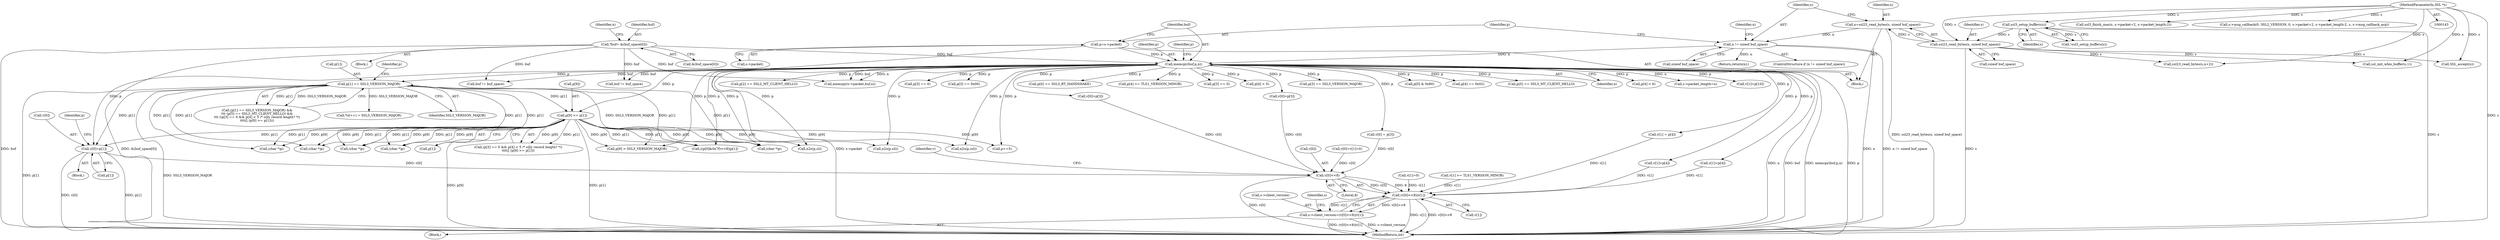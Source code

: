 digraph "0_openssl_b82924741b4bd590da890619be671f4635e46c2b@array" {
"1000413" [label="(Call,v[0]=p[1])"];
"1000382" [label="(Call,p[1] == SSL3_VERSION_MAJOR)"];
"1000211" [label="(Call,memcpy(buf,p,n))"];
"1000148" [label="(Call,*buf= &(buf_space[0]))"];
"1000206" [label="(Call,p=s->packet)"];
"1000200" [label="(Call,n != sizeof buf_space)"];
"1000193" [label="(Call,n=ssl23_read_bytes(s, sizeof buf_space))"];
"1000195" [label="(Call,ssl23_read_bytes(s, sizeof buf_space))"];
"1000190" [label="(Call,ssl3_setup_buffers(s))"];
"1000144" [label="(MethodParameterIn,SSL *s)"];
"1000405" [label="(Call,p[9] >= p[1])"];
"1001050" [label="(Call,v[0]<<8)"];
"1001049" [label="(Call,(v[0]<<8)|v[1])"];
"1001045" [label="(Call,s->client_version=(v[0]<<8)|v[1])"];
"1000241" [label="(Call,v[0]=p[3])"];
"1001049" [label="(Call,(v[0]<<8)|v[1])"];
"1000383" [label="(Call,p[1])"];
"1001055" [label="(Call,v[1])"];
"1000200" [label="(Call,n != sizeof buf_space)"];
"1000222" [label="(Call,p[2] == SSL2_MT_CLIENT_HELLO)"];
"1000629" [label="(Call,v[1] = p[4])"];
"1001092" [label="(Call,SSL_accept(s))"];
"1000207" [label="(Identifier,p)"];
"1001096" [label="(Call,buf != buf_space)"];
"1000178" [label="(Block,)"];
"1000413" [label="(Call,v[0]=p[1])"];
"1000199" [label="(ControlStructure,if (n != sizeof buf_space))"];
"1000963" [label="(Call,ssl_init_wbio_buffer(s,1))"];
"1000212" [label="(Identifier,buf)"];
"1000149" [label="(Identifier,buf)"];
"1001050" [label="(Call,v[0]<<8)"];
"1000422" [label="(Call,p[3] == 0)"];
"1000730" [label="(Call,n2s(p,cl))"];
"1000424" [label="(Identifier,p)"];
"1000381" [label="(Call,(p[1] == SSL3_VERSION_MAJOR) &&\n\t\t\t (p[5] == SSL3_MT_CLIENT_HELLO) &&\n\t\t\t ((p[3] == 0 && p[4] < 5 /* silly record length? */)\n\t\t\t\t|| (p[9] >= p[1])))"];
"1000219" [label="(Identifier,p)"];
"1000230" [label="(Call,p[3] == 0x00)"];
"1000280" [label="(Call,v[1]=p[4])"];
"1000195" [label="(Call,ssl23_read_bytes(s, sizeof buf_space))"];
"1000179" [label="(Call,v[0]=v[1]=0)"];
"1000393" [label="(Call,(p[3] == 0 && p[4] < 5 /* silly record length? */)\n\t\t\t\t|| (p[9] >= p[1]))"];
"1000144" [label="(MethodParameterIn,SSL *s)"];
"1001056" [label="(Identifier,v)"];
"1001051" [label="(Call,v[0])"];
"1000205" [label="(Identifier,n)"];
"1000638" [label="(Call,((p[0]&0x7f)<<8)|p[1])"];
"1000555" [label="(Call,(char *)p)"];
"1000190" [label="(Call,ssl3_setup_buffers(s))"];
"1000406" [label="(Call,p[9])"];
"1000202" [label="(Call,sizeof buf_space)"];
"1000770" [label="(Call,*(d++) = SSL3_VERSION_MAJOR)"];
"1000438" [label="(Call,p[9] > SSL3_VERSION_MAJOR)"];
"1001046" [label="(Call,s->client_version)"];
"1000682" [label="(Call,ssl3_finish_mac(s, s->packet+2, s->packet_length-2))"];
"1001104" [label="(MethodReturn,int)"];
"1000727" [label="(Call,n2s(p,sil))"];
"1000724" [label="(Call,n2s(p,csl))"];
"1000376" [label="(Call,p[0] == SSL3_RT_HANDSHAKE)"];
"1000191" [label="(Identifier,s)"];
"1000273" [label="(Call,v[0]=p[3])"];
"1000698" [label="(Call,s->msg_callback(0, SSL2_VERSION, 0, s->packet+2, s->packet_length-2, s, s->msg_callback_arg))"];
"1000288" [label="(Call,p[4] >= TLS1_VERSION_MINOR)"];
"1000395" [label="(Call,p[3] == 0)"];
"1000183" [label="(Call,v[1]=0)"];
"1000414" [label="(Call,v[0])"];
"1000563" [label="(Call,(char *)p)"];
"1000148" [label="(Call,*buf= &(buf_space[0]))"];
"1000457" [label="(Call,v[1] >= TLS1_VERSION_MINOR)"];
"1000213" [label="(Identifier,p)"];
"1000546" [label="(Call,(char *)p)"];
"1000622" [label="(Call,v[0] = p[3])"];
"1000208" [label="(Call,s->packet)"];
"1000193" [label="(Call,n=ssl23_read_bytes(s, sizeof buf_space))"];
"1000400" [label="(Call,p[4] < 5)"];
"1000721" [label="(Call,p+=5)"];
"1000267" [label="(Call,p[3] == SSL3_VERSION_MAJOR)"];
"1000537" [label="(Call,(char *)p)"];
"1000217" [label="(Call,p[0] & 0x80)"];
"1000412" [label="(Block,)"];
"1000417" [label="(Call,p[1])"];
"1000204" [label="(Return,return(n);)"];
"1000201" [label="(Identifier,n)"];
"1000382" [label="(Call,p[1] == SSL3_VERSION_MAJOR)"];
"1000189" [label="(Call,!ssl3_setup_buffers(s))"];
"1000390" [label="(Identifier,p)"];
"1000197" [label="(Call,sizeof buf_space)"];
"1001045" [label="(Call,s->client_version=(v[0]<<8)|v[1])"];
"1000164" [label="(Identifier,n)"];
"1000235" [label="(Call,p[4] == 0x02)"];
"1000671" [label="(Call,ssl23_read_bytes(s,n+2))"];
"1000388" [label="(Call,p[5] == SSL3_MT_CLIENT_HELLO)"];
"1000194" [label="(Identifier,n)"];
"1000214" [label="(Identifier,n)"];
"1000206" [label="(Call,p=s->packet)"];
"1000248" [label="(Call,v[1]=p[4])"];
"1000996" [label="(Call,memcpy(s->packet,buf,n))"];
"1000386" [label="(Identifier,SSL3_VERSION_MAJOR)"];
"1000939" [label="(Block,)"];
"1000427" [label="(Call,p[4] < 6)"];
"1000150" [label="(Call,&(buf_space[0]))"];
"1000977" [label="(Call,s->packet_length=n)"];
"1001060" [label="(Identifier,s)"];
"1000449" [label="(Call,v[1]=p[10])"];
"1000578" [label="(Call,(char *)p)"];
"1000196" [label="(Identifier,s)"];
"1000409" [label="(Call,p[1])"];
"1001086" [label="(Call,buf != buf_space)"];
"1000405" [label="(Call,p[9] >= p[1])"];
"1001054" [label="(Literal,8)"];
"1000211" [label="(Call,memcpy(buf,p,n))"];
"1000145" [label="(Block,)"];
"1000413" -> "1000412"  [label="AST: "];
"1000413" -> "1000417"  [label="CFG: "];
"1000414" -> "1000413"  [label="AST: "];
"1000417" -> "1000413"  [label="AST: "];
"1000424" -> "1000413"  [label="CFG: "];
"1000413" -> "1001104"  [label="DDG: v[0]"];
"1000413" -> "1001104"  [label="DDG: p[1]"];
"1000382" -> "1000413"  [label="DDG: p[1]"];
"1000405" -> "1000413"  [label="DDG: p[1]"];
"1000211" -> "1000413"  [label="DDG: p"];
"1000413" -> "1001050"  [label="DDG: v[0]"];
"1000382" -> "1000381"  [label="AST: "];
"1000382" -> "1000386"  [label="CFG: "];
"1000383" -> "1000382"  [label="AST: "];
"1000386" -> "1000382"  [label="AST: "];
"1000390" -> "1000382"  [label="CFG: "];
"1000381" -> "1000382"  [label="CFG: "];
"1000382" -> "1001104"  [label="DDG: p[1]"];
"1000382" -> "1001104"  [label="DDG: SSL3_VERSION_MAJOR"];
"1000382" -> "1000381"  [label="DDG: p[1]"];
"1000382" -> "1000381"  [label="DDG: SSL3_VERSION_MAJOR"];
"1000211" -> "1000382"  [label="DDG: p"];
"1000382" -> "1000405"  [label="DDG: p[1]"];
"1000382" -> "1000438"  [label="DDG: SSL3_VERSION_MAJOR"];
"1000382" -> "1000537"  [label="DDG: p[1]"];
"1000382" -> "1000546"  [label="DDG: p[1]"];
"1000382" -> "1000555"  [label="DDG: p[1]"];
"1000382" -> "1000563"  [label="DDG: p[1]"];
"1000382" -> "1000578"  [label="DDG: p[1]"];
"1000382" -> "1000638"  [label="DDG: p[1]"];
"1000382" -> "1000770"  [label="DDG: SSL3_VERSION_MAJOR"];
"1000211" -> "1000178"  [label="AST: "];
"1000211" -> "1000214"  [label="CFG: "];
"1000212" -> "1000211"  [label="AST: "];
"1000213" -> "1000211"  [label="AST: "];
"1000214" -> "1000211"  [label="AST: "];
"1000219" -> "1000211"  [label="CFG: "];
"1000211" -> "1001104"  [label="DDG: n"];
"1000211" -> "1001104"  [label="DDG: buf"];
"1000211" -> "1001104"  [label="DDG: memcpy(buf,p,n)"];
"1000211" -> "1001104"  [label="DDG: p"];
"1000148" -> "1000211"  [label="DDG: buf"];
"1000206" -> "1000211"  [label="DDG: p"];
"1000200" -> "1000211"  [label="DDG: n"];
"1000211" -> "1000217"  [label="DDG: p"];
"1000211" -> "1000222"  [label="DDG: p"];
"1000211" -> "1000230"  [label="DDG: p"];
"1000211" -> "1000235"  [label="DDG: p"];
"1000211" -> "1000241"  [label="DDG: p"];
"1000211" -> "1000248"  [label="DDG: p"];
"1000211" -> "1000267"  [label="DDG: p"];
"1000211" -> "1000273"  [label="DDG: p"];
"1000211" -> "1000280"  [label="DDG: p"];
"1000211" -> "1000288"  [label="DDG: p"];
"1000211" -> "1000376"  [label="DDG: p"];
"1000211" -> "1000388"  [label="DDG: p"];
"1000211" -> "1000395"  [label="DDG: p"];
"1000211" -> "1000400"  [label="DDG: p"];
"1000211" -> "1000405"  [label="DDG: p"];
"1000211" -> "1000422"  [label="DDG: p"];
"1000211" -> "1000427"  [label="DDG: p"];
"1000211" -> "1000438"  [label="DDG: p"];
"1000211" -> "1000449"  [label="DDG: p"];
"1000211" -> "1000537"  [label="DDG: p"];
"1000211" -> "1000622"  [label="DDG: p"];
"1000211" -> "1000629"  [label="DDG: p"];
"1000211" -> "1000638"  [label="DDG: p"];
"1000211" -> "1000721"  [label="DDG: p"];
"1000211" -> "1000724"  [label="DDG: p"];
"1000211" -> "1000727"  [label="DDG: p"];
"1000211" -> "1000730"  [label="DDG: p"];
"1000211" -> "1000977"  [label="DDG: n"];
"1000211" -> "1000996"  [label="DDG: buf"];
"1000211" -> "1000996"  [label="DDG: n"];
"1000211" -> "1001086"  [label="DDG: buf"];
"1000211" -> "1001096"  [label="DDG: buf"];
"1000148" -> "1000145"  [label="AST: "];
"1000148" -> "1000150"  [label="CFG: "];
"1000149" -> "1000148"  [label="AST: "];
"1000150" -> "1000148"  [label="AST: "];
"1000164" -> "1000148"  [label="CFG: "];
"1000148" -> "1001104"  [label="DDG: buf"];
"1000148" -> "1001104"  [label="DDG: &(buf_space[0])"];
"1000148" -> "1000996"  [label="DDG: buf"];
"1000148" -> "1001086"  [label="DDG: buf"];
"1000148" -> "1001096"  [label="DDG: buf"];
"1000206" -> "1000178"  [label="AST: "];
"1000206" -> "1000208"  [label="CFG: "];
"1000207" -> "1000206"  [label="AST: "];
"1000208" -> "1000206"  [label="AST: "];
"1000212" -> "1000206"  [label="CFG: "];
"1000206" -> "1001104"  [label="DDG: s->packet"];
"1000200" -> "1000199"  [label="AST: "];
"1000200" -> "1000202"  [label="CFG: "];
"1000201" -> "1000200"  [label="AST: "];
"1000202" -> "1000200"  [label="AST: "];
"1000205" -> "1000200"  [label="CFG: "];
"1000207" -> "1000200"  [label="CFG: "];
"1000200" -> "1001104"  [label="DDG: n"];
"1000200" -> "1001104"  [label="DDG: n != sizeof buf_space"];
"1000193" -> "1000200"  [label="DDG: n"];
"1000200" -> "1000204"  [label="DDG: n"];
"1000193" -> "1000178"  [label="AST: "];
"1000193" -> "1000195"  [label="CFG: "];
"1000194" -> "1000193"  [label="AST: "];
"1000195" -> "1000193"  [label="AST: "];
"1000201" -> "1000193"  [label="CFG: "];
"1000193" -> "1001104"  [label="DDG: ssl23_read_bytes(s, sizeof buf_space)"];
"1000195" -> "1000193"  [label="DDG: s"];
"1000195" -> "1000197"  [label="CFG: "];
"1000196" -> "1000195"  [label="AST: "];
"1000197" -> "1000195"  [label="AST: "];
"1000195" -> "1001104"  [label="DDG: s"];
"1000190" -> "1000195"  [label="DDG: s"];
"1000144" -> "1000195"  [label="DDG: s"];
"1000195" -> "1000671"  [label="DDG: s"];
"1000195" -> "1000963"  [label="DDG: s"];
"1000195" -> "1001092"  [label="DDG: s"];
"1000190" -> "1000189"  [label="AST: "];
"1000190" -> "1000191"  [label="CFG: "];
"1000191" -> "1000190"  [label="AST: "];
"1000189" -> "1000190"  [label="CFG: "];
"1000190" -> "1001104"  [label="DDG: s"];
"1000190" -> "1000189"  [label="DDG: s"];
"1000144" -> "1000190"  [label="DDG: s"];
"1000144" -> "1000143"  [label="AST: "];
"1000144" -> "1001104"  [label="DDG: s"];
"1000144" -> "1000671"  [label="DDG: s"];
"1000144" -> "1000682"  [label="DDG: s"];
"1000144" -> "1000698"  [label="DDG: s"];
"1000144" -> "1000963"  [label="DDG: s"];
"1000144" -> "1001092"  [label="DDG: s"];
"1000405" -> "1000393"  [label="AST: "];
"1000405" -> "1000409"  [label="CFG: "];
"1000406" -> "1000405"  [label="AST: "];
"1000409" -> "1000405"  [label="AST: "];
"1000393" -> "1000405"  [label="CFG: "];
"1000405" -> "1001104"  [label="DDG: p[1]"];
"1000405" -> "1001104"  [label="DDG: p[9]"];
"1000405" -> "1000393"  [label="DDG: p[9]"];
"1000405" -> "1000393"  [label="DDG: p[1]"];
"1000405" -> "1000438"  [label="DDG: p[9]"];
"1000405" -> "1000537"  [label="DDG: p[1]"];
"1000405" -> "1000537"  [label="DDG: p[9]"];
"1000405" -> "1000546"  [label="DDG: p[1]"];
"1000405" -> "1000546"  [label="DDG: p[9]"];
"1000405" -> "1000555"  [label="DDG: p[1]"];
"1000405" -> "1000555"  [label="DDG: p[9]"];
"1000405" -> "1000563"  [label="DDG: p[1]"];
"1000405" -> "1000563"  [label="DDG: p[9]"];
"1000405" -> "1000578"  [label="DDG: p[1]"];
"1000405" -> "1000578"  [label="DDG: p[9]"];
"1000405" -> "1000638"  [label="DDG: p[1]"];
"1000405" -> "1000721"  [label="DDG: p[9]"];
"1000405" -> "1000724"  [label="DDG: p[9]"];
"1000405" -> "1000727"  [label="DDG: p[9]"];
"1000405" -> "1000730"  [label="DDG: p[9]"];
"1001050" -> "1001049"  [label="AST: "];
"1001050" -> "1001054"  [label="CFG: "];
"1001051" -> "1001050"  [label="AST: "];
"1001054" -> "1001050"  [label="AST: "];
"1001056" -> "1001050"  [label="CFG: "];
"1001050" -> "1001104"  [label="DDG: v[0]"];
"1001050" -> "1001049"  [label="DDG: v[0]"];
"1001050" -> "1001049"  [label="DDG: 8"];
"1000622" -> "1001050"  [label="DDG: v[0]"];
"1000241" -> "1001050"  [label="DDG: v[0]"];
"1000273" -> "1001050"  [label="DDG: v[0]"];
"1000179" -> "1001050"  [label="DDG: v[0]"];
"1001049" -> "1001045"  [label="AST: "];
"1001049" -> "1001055"  [label="CFG: "];
"1001055" -> "1001049"  [label="AST: "];
"1001045" -> "1001049"  [label="CFG: "];
"1001049" -> "1001104"  [label="DDG: v[1]"];
"1001049" -> "1001104"  [label="DDG: v[0]<<8"];
"1001049" -> "1001045"  [label="DDG: v[0]<<8"];
"1001049" -> "1001045"  [label="DDG: v[1]"];
"1000183" -> "1001049"  [label="DDG: v[1]"];
"1000280" -> "1001049"  [label="DDG: v[1]"];
"1000457" -> "1001049"  [label="DDG: v[1]"];
"1000248" -> "1001049"  [label="DDG: v[1]"];
"1000629" -> "1001049"  [label="DDG: v[1]"];
"1001045" -> "1000939"  [label="AST: "];
"1001046" -> "1001045"  [label="AST: "];
"1001060" -> "1001045"  [label="CFG: "];
"1001045" -> "1001104"  [label="DDG: (v[0]<<8)|v[1]"];
"1001045" -> "1001104"  [label="DDG: s->client_version"];
}
